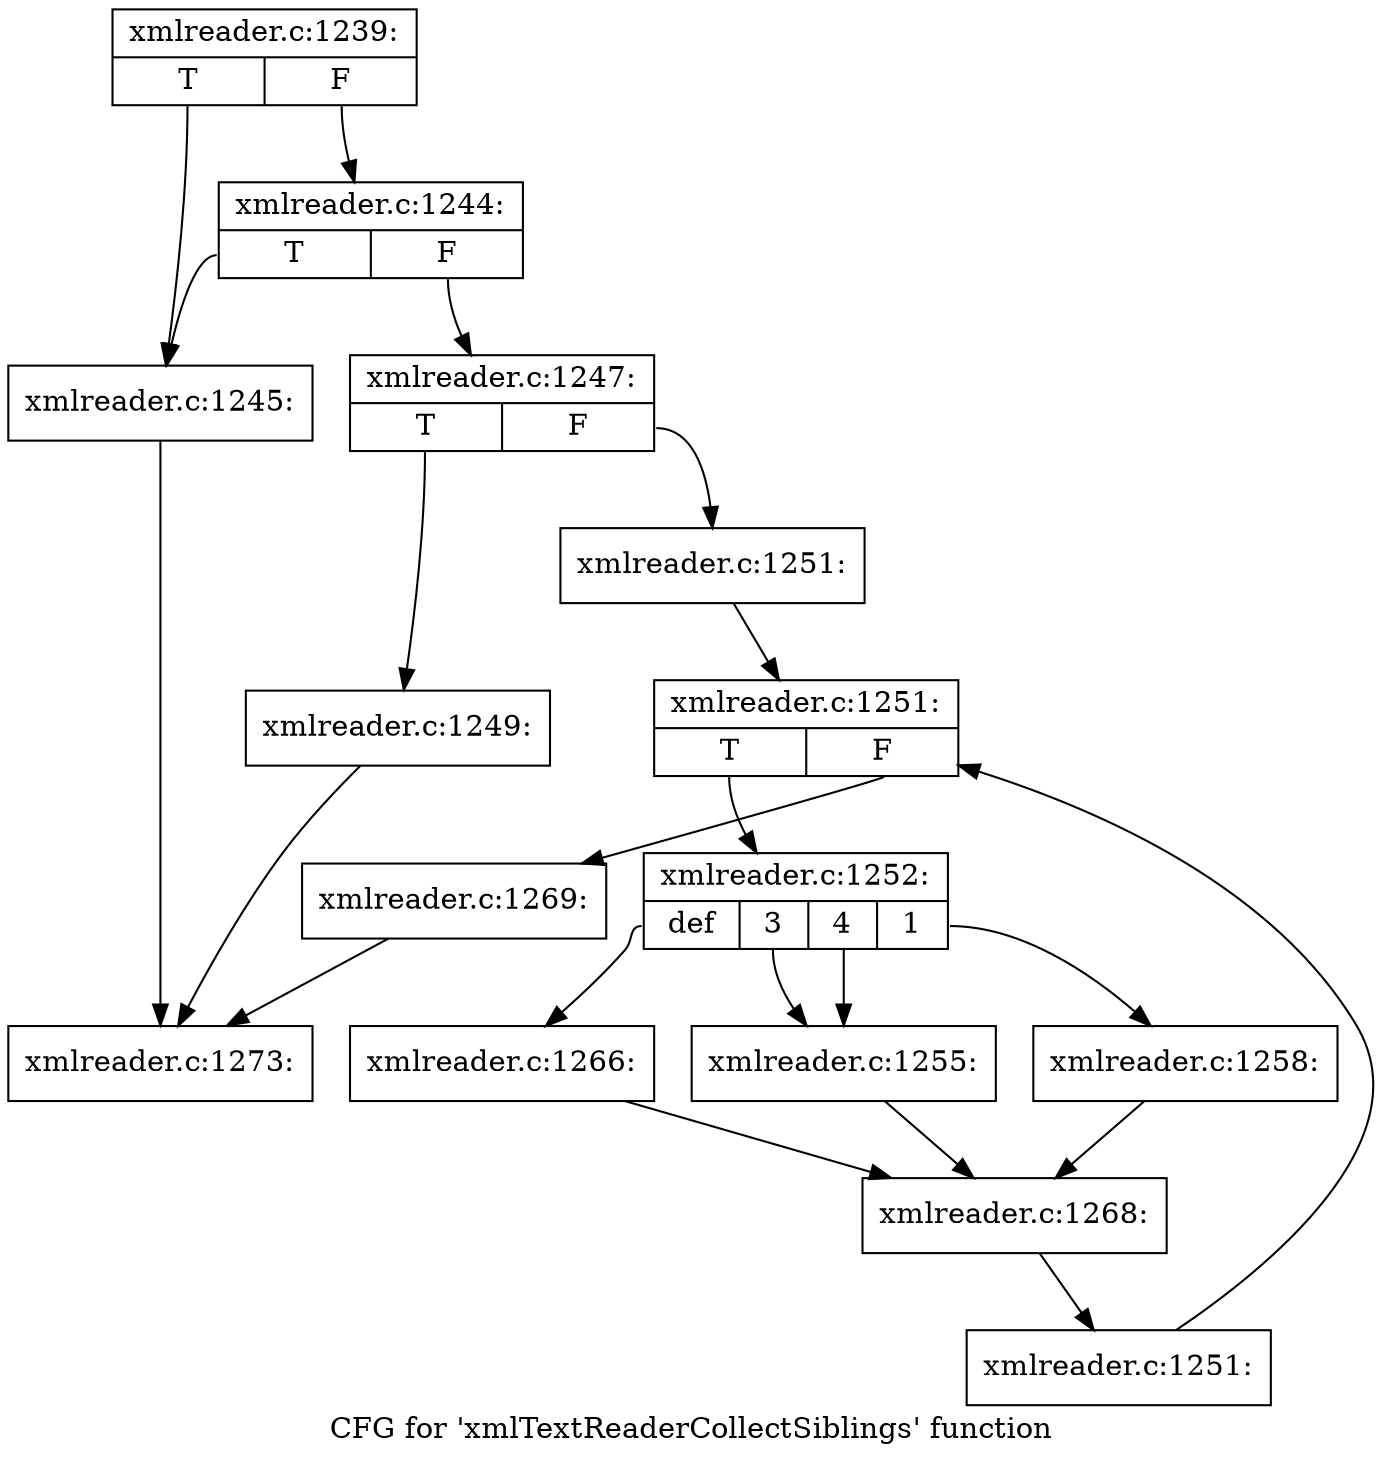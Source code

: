 digraph "CFG for 'xmlTextReaderCollectSiblings' function" {
	label="CFG for 'xmlTextReaderCollectSiblings' function";

	Node0x49b88d0 [shape=record,label="{xmlreader.c:1239:|{<s0>T|<s1>F}}"];
	Node0x49b88d0:s0 -> Node0x49b9530;
	Node0x49b88d0:s1 -> Node0x49b95d0;
	Node0x49b95d0 [shape=record,label="{xmlreader.c:1244:|{<s0>T|<s1>F}}"];
	Node0x49b95d0:s0 -> Node0x49b9530;
	Node0x49b95d0:s1 -> Node0x49b9580;
	Node0x49b9530 [shape=record,label="{xmlreader.c:1245:}"];
	Node0x49b9530 -> Node0x49b9380;
	Node0x49b9580 [shape=record,label="{xmlreader.c:1247:|{<s0>T|<s1>F}}"];
	Node0x49b9580:s0 -> Node0x49b9f40;
	Node0x49b9580:s1 -> Node0x49b9f90;
	Node0x49b9f40 [shape=record,label="{xmlreader.c:1249:}"];
	Node0x49b9f40 -> Node0x49b9380;
	Node0x49b9f90 [shape=record,label="{xmlreader.c:1251:}"];
	Node0x49b9f90 -> Node0x49ba440;
	Node0x49ba440 [shape=record,label="{xmlreader.c:1251:|{<s0>T|<s1>F}}"];
	Node0x49ba440:s0 -> Node0x49ba720;
	Node0x49ba440:s1 -> Node0x49ba3b0;
	Node0x49ba720 [shape=record,label="{xmlreader.c:1252:|{<s0>def|<s1>3|<s2>4|<s3>1}}"];
	Node0x49ba720:s0 -> Node0x49baba0;
	Node0x49ba720:s1 -> Node0x49baee0;
	Node0x49ba720:s2 -> Node0x49baee0;
	Node0x49ba720:s3 -> Node0x49bb2e0;
	Node0x49baee0 [shape=record,label="{xmlreader.c:1255:}"];
	Node0x49baee0 -> Node0x49ba9f0;
	Node0x49bb2e0 [shape=record,label="{xmlreader.c:1258:}"];
	Node0x49bb2e0 -> Node0x49ba9f0;
	Node0x49baba0 [shape=record,label="{xmlreader.c:1266:}"];
	Node0x49baba0 -> Node0x49ba9f0;
	Node0x49ba9f0 [shape=record,label="{xmlreader.c:1268:}"];
	Node0x49ba9f0 -> Node0x49ba690;
	Node0x49ba690 [shape=record,label="{xmlreader.c:1251:}"];
	Node0x49ba690 -> Node0x49ba440;
	Node0x49ba3b0 [shape=record,label="{xmlreader.c:1269:}"];
	Node0x49ba3b0 -> Node0x49b9380;
	Node0x49b9380 [shape=record,label="{xmlreader.c:1273:}"];
}
